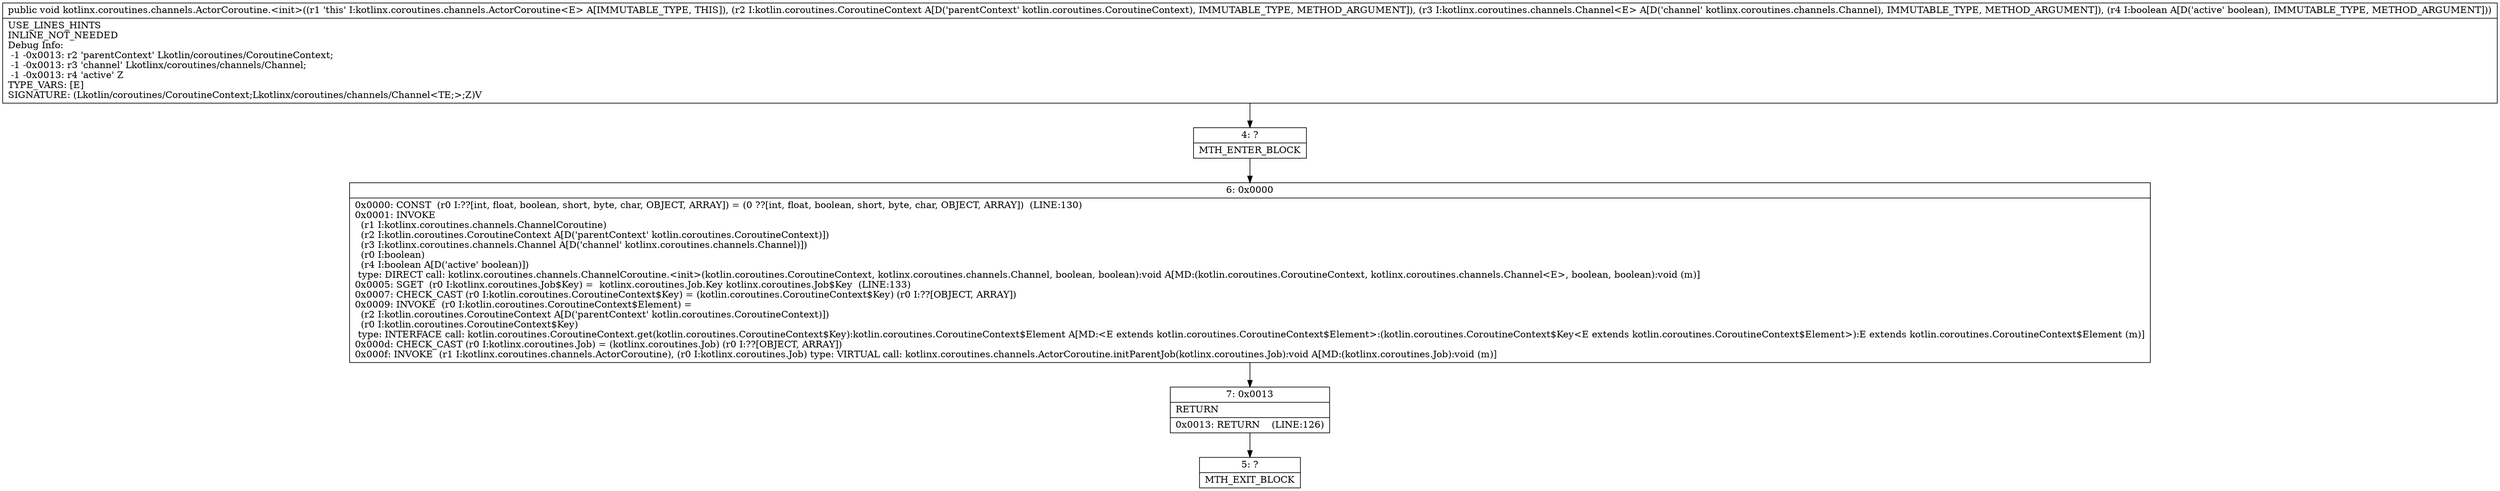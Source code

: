 digraph "CFG forkotlinx.coroutines.channels.ActorCoroutine.\<init\>(Lkotlin\/coroutines\/CoroutineContext;Lkotlinx\/coroutines\/channels\/Channel;Z)V" {
Node_4 [shape=record,label="{4\:\ ?|MTH_ENTER_BLOCK\l}"];
Node_6 [shape=record,label="{6\:\ 0x0000|0x0000: CONST  (r0 I:??[int, float, boolean, short, byte, char, OBJECT, ARRAY]) = (0 ??[int, float, boolean, short, byte, char, OBJECT, ARRAY])  (LINE:130)\l0x0001: INVOKE  \l  (r1 I:kotlinx.coroutines.channels.ChannelCoroutine)\l  (r2 I:kotlin.coroutines.CoroutineContext A[D('parentContext' kotlin.coroutines.CoroutineContext)])\l  (r3 I:kotlinx.coroutines.channels.Channel A[D('channel' kotlinx.coroutines.channels.Channel)])\l  (r0 I:boolean)\l  (r4 I:boolean A[D('active' boolean)])\l type: DIRECT call: kotlinx.coroutines.channels.ChannelCoroutine.\<init\>(kotlin.coroutines.CoroutineContext, kotlinx.coroutines.channels.Channel, boolean, boolean):void A[MD:(kotlin.coroutines.CoroutineContext, kotlinx.coroutines.channels.Channel\<E\>, boolean, boolean):void (m)]\l0x0005: SGET  (r0 I:kotlinx.coroutines.Job$Key) =  kotlinx.coroutines.Job.Key kotlinx.coroutines.Job$Key  (LINE:133)\l0x0007: CHECK_CAST (r0 I:kotlin.coroutines.CoroutineContext$Key) = (kotlin.coroutines.CoroutineContext$Key) (r0 I:??[OBJECT, ARRAY]) \l0x0009: INVOKE  (r0 I:kotlin.coroutines.CoroutineContext$Element) = \l  (r2 I:kotlin.coroutines.CoroutineContext A[D('parentContext' kotlin.coroutines.CoroutineContext)])\l  (r0 I:kotlin.coroutines.CoroutineContext$Key)\l type: INTERFACE call: kotlin.coroutines.CoroutineContext.get(kotlin.coroutines.CoroutineContext$Key):kotlin.coroutines.CoroutineContext$Element A[MD:\<E extends kotlin.coroutines.CoroutineContext$Element\>:(kotlin.coroutines.CoroutineContext$Key\<E extends kotlin.coroutines.CoroutineContext$Element\>):E extends kotlin.coroutines.CoroutineContext$Element (m)]\l0x000d: CHECK_CAST (r0 I:kotlinx.coroutines.Job) = (kotlinx.coroutines.Job) (r0 I:??[OBJECT, ARRAY]) \l0x000f: INVOKE  (r1 I:kotlinx.coroutines.channels.ActorCoroutine), (r0 I:kotlinx.coroutines.Job) type: VIRTUAL call: kotlinx.coroutines.channels.ActorCoroutine.initParentJob(kotlinx.coroutines.Job):void A[MD:(kotlinx.coroutines.Job):void (m)]\l}"];
Node_7 [shape=record,label="{7\:\ 0x0013|RETURN\l|0x0013: RETURN    (LINE:126)\l}"];
Node_5 [shape=record,label="{5\:\ ?|MTH_EXIT_BLOCK\l}"];
MethodNode[shape=record,label="{public void kotlinx.coroutines.channels.ActorCoroutine.\<init\>((r1 'this' I:kotlinx.coroutines.channels.ActorCoroutine\<E\> A[IMMUTABLE_TYPE, THIS]), (r2 I:kotlin.coroutines.CoroutineContext A[D('parentContext' kotlin.coroutines.CoroutineContext), IMMUTABLE_TYPE, METHOD_ARGUMENT]), (r3 I:kotlinx.coroutines.channels.Channel\<E\> A[D('channel' kotlinx.coroutines.channels.Channel), IMMUTABLE_TYPE, METHOD_ARGUMENT]), (r4 I:boolean A[D('active' boolean), IMMUTABLE_TYPE, METHOD_ARGUMENT]))  | USE_LINES_HINTS\lINLINE_NOT_NEEDED\lDebug Info:\l  \-1 \-0x0013: r2 'parentContext' Lkotlin\/coroutines\/CoroutineContext;\l  \-1 \-0x0013: r3 'channel' Lkotlinx\/coroutines\/channels\/Channel;\l  \-1 \-0x0013: r4 'active' Z\lTYPE_VARS: [E]\lSIGNATURE: (Lkotlin\/coroutines\/CoroutineContext;Lkotlinx\/coroutines\/channels\/Channel\<TE;\>;Z)V\l}"];
MethodNode -> Node_4;Node_4 -> Node_6;
Node_6 -> Node_7;
Node_7 -> Node_5;
}

